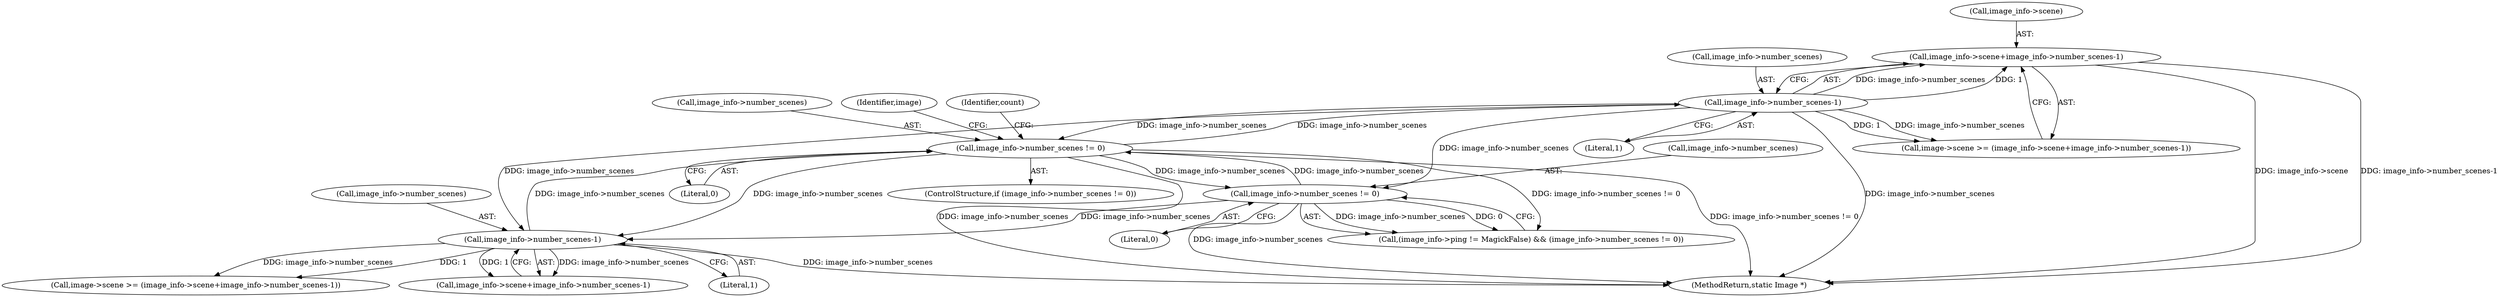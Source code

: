 digraph "0_ImageMagick_ca0c886abd6d3ef335eb74150cd23b89ebd17135@pointer" {
"1002249" [label="(Call,image_info->scene+image_info->number_scenes-1)"];
"1002253" [label="(Call,image_info->number_scenes-1)"];
"1002239" [label="(Call,image_info->number_scenes != 0)"];
"1001187" [label="(Call,image_info->number_scenes-1)"];
"1001173" [label="(Call,image_info->number_scenes != 0)"];
"1002254" [label="(Call,image_info->number_scenes)"];
"1001173" [label="(Call,image_info->number_scenes != 0)"];
"1002245" [label="(Call,image->scene >= (image_info->scene+image_info->number_scenes-1))"];
"1002250" [label="(Call,image_info->scene)"];
"1001167" [label="(Call,(image_info->ping != MagickFalse) && (image_info->number_scenes != 0))"];
"1002238" [label="(ControlStructure,if (image_info->number_scenes != 0))"];
"1001183" [label="(Call,image_info->scene+image_info->number_scenes-1)"];
"1001191" [label="(Literal,1)"];
"1002249" [label="(Call,image_info->scene+image_info->number_scenes-1)"];
"1001179" [label="(Call,image->scene >= (image_info->scene+image_info->number_scenes-1))"];
"1002239" [label="(Call,image_info->number_scenes != 0)"];
"1001174" [label="(Call,image_info->number_scenes)"];
"1001177" [label="(Literal,0)"];
"1002257" [label="(Literal,1)"];
"1001188" [label="(Call,image_info->number_scenes)"];
"1002260" [label="(Identifier,count)"];
"1002332" [label="(MethodReturn,static Image *)"];
"1002243" [label="(Literal,0)"];
"1002253" [label="(Call,image_info->number_scenes-1)"];
"1002240" [label="(Call,image_info->number_scenes)"];
"1001187" [label="(Call,image_info->number_scenes-1)"];
"1002247" [label="(Identifier,image)"];
"1002249" -> "1002245"  [label="AST: "];
"1002249" -> "1002253"  [label="CFG: "];
"1002250" -> "1002249"  [label="AST: "];
"1002253" -> "1002249"  [label="AST: "];
"1002245" -> "1002249"  [label="CFG: "];
"1002249" -> "1002332"  [label="DDG: image_info->scene"];
"1002249" -> "1002332"  [label="DDG: image_info->number_scenes-1"];
"1002253" -> "1002249"  [label="DDG: image_info->number_scenes"];
"1002253" -> "1002249"  [label="DDG: 1"];
"1002253" -> "1002257"  [label="CFG: "];
"1002254" -> "1002253"  [label="AST: "];
"1002257" -> "1002253"  [label="AST: "];
"1002253" -> "1002332"  [label="DDG: image_info->number_scenes"];
"1002253" -> "1001173"  [label="DDG: image_info->number_scenes"];
"1002253" -> "1001187"  [label="DDG: image_info->number_scenes"];
"1002253" -> "1002239"  [label="DDG: image_info->number_scenes"];
"1002253" -> "1002245"  [label="DDG: image_info->number_scenes"];
"1002253" -> "1002245"  [label="DDG: 1"];
"1002239" -> "1002253"  [label="DDG: image_info->number_scenes"];
"1002239" -> "1002238"  [label="AST: "];
"1002239" -> "1002243"  [label="CFG: "];
"1002240" -> "1002239"  [label="AST: "];
"1002243" -> "1002239"  [label="AST: "];
"1002247" -> "1002239"  [label="CFG: "];
"1002260" -> "1002239"  [label="CFG: "];
"1002239" -> "1002332"  [label="DDG: image_info->number_scenes"];
"1002239" -> "1002332"  [label="DDG: image_info->number_scenes != 0"];
"1002239" -> "1001167"  [label="DDG: image_info->number_scenes != 0"];
"1002239" -> "1001173"  [label="DDG: image_info->number_scenes"];
"1002239" -> "1001187"  [label="DDG: image_info->number_scenes"];
"1001187" -> "1002239"  [label="DDG: image_info->number_scenes"];
"1001173" -> "1002239"  [label="DDG: image_info->number_scenes"];
"1001187" -> "1001183"  [label="AST: "];
"1001187" -> "1001191"  [label="CFG: "];
"1001188" -> "1001187"  [label="AST: "];
"1001191" -> "1001187"  [label="AST: "];
"1001183" -> "1001187"  [label="CFG: "];
"1001187" -> "1002332"  [label="DDG: image_info->number_scenes"];
"1001187" -> "1001179"  [label="DDG: image_info->number_scenes"];
"1001187" -> "1001179"  [label="DDG: 1"];
"1001187" -> "1001183"  [label="DDG: image_info->number_scenes"];
"1001187" -> "1001183"  [label="DDG: 1"];
"1001173" -> "1001187"  [label="DDG: image_info->number_scenes"];
"1001173" -> "1001167"  [label="AST: "];
"1001173" -> "1001177"  [label="CFG: "];
"1001174" -> "1001173"  [label="AST: "];
"1001177" -> "1001173"  [label="AST: "];
"1001167" -> "1001173"  [label="CFG: "];
"1001173" -> "1002332"  [label="DDG: image_info->number_scenes"];
"1001173" -> "1001167"  [label="DDG: image_info->number_scenes"];
"1001173" -> "1001167"  [label="DDG: 0"];
}
